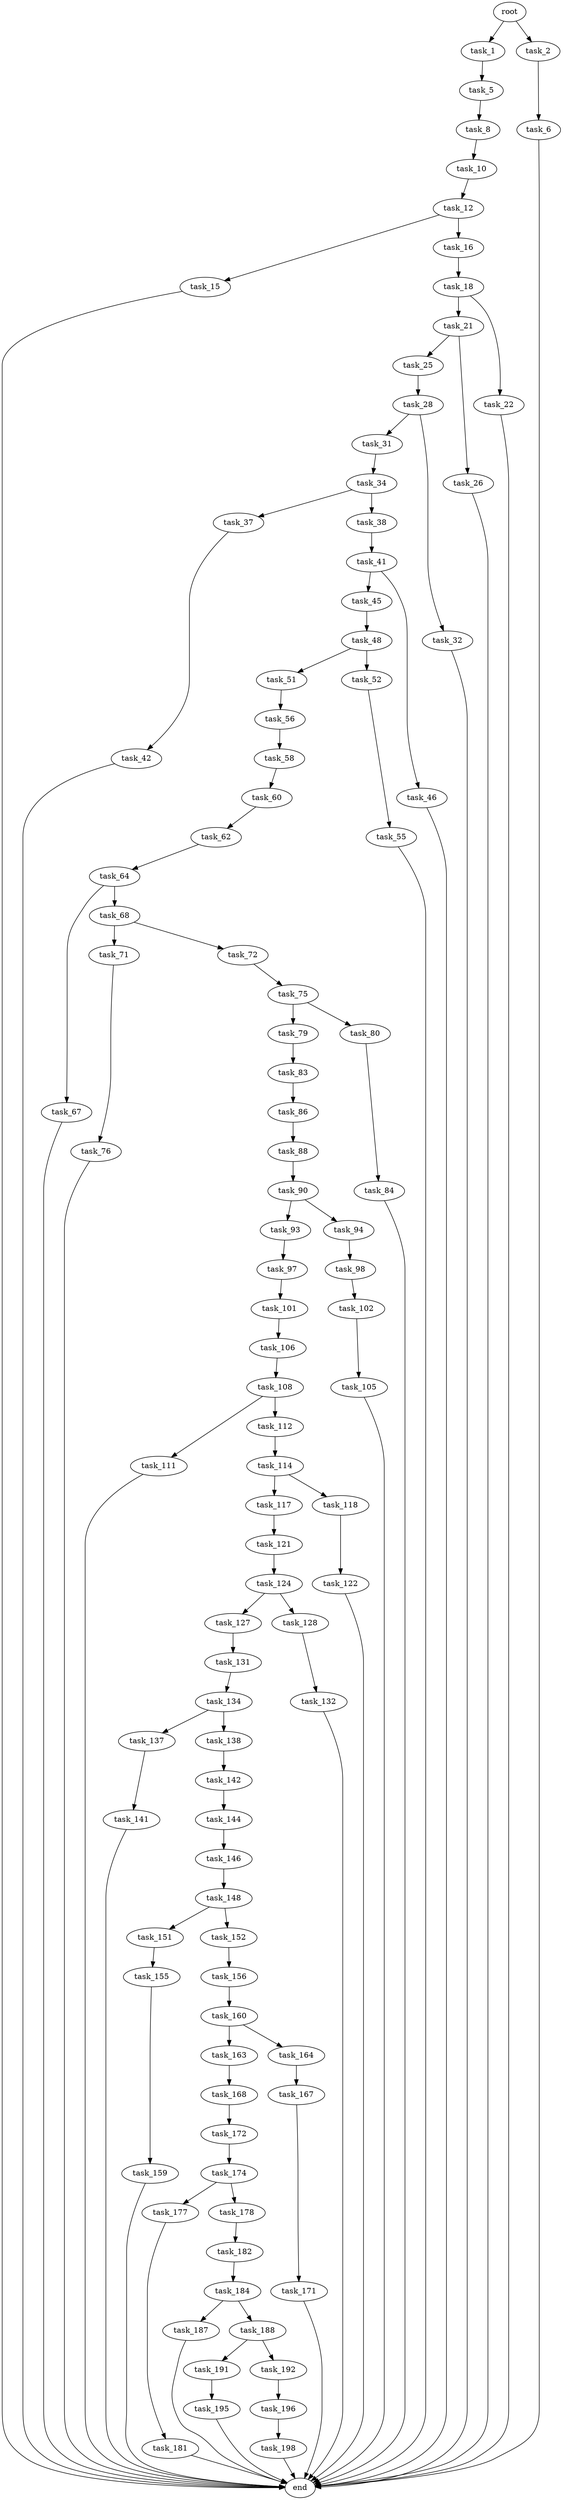 digraph G {
  root [size="0.000000"];
  task_1 [size="97170868908.000000"];
  task_2 [size="40416341143.000000"];
  task_5 [size="1897524705.000000"];
  task_6 [size="7516455483.000000"];
  task_8 [size="30934310373.000000"];
  task_10 [size="235438956176.000000"];
  task_12 [size="28991029248.000000"];
  task_15 [size="1679689165.000000"];
  task_16 [size="2752657625.000000"];
  task_18 [size="238521991103.000000"];
  task_21 [size="138971798880.000000"];
  task_22 [size="782757789696.000000"];
  task_25 [size="628907561450.000000"];
  task_26 [size="548776977312.000000"];
  task_28 [size="191858868957.000000"];
  task_31 [size="8589934592.000000"];
  task_32 [size="8589934592.000000"];
  task_34 [size="26803958977.000000"];
  task_37 [size="782757789696.000000"];
  task_38 [size="134217728000.000000"];
  task_41 [size="870196151757.000000"];
  task_42 [size="41258348204.000000"];
  task_45 [size="88763735179.000000"];
  task_46 [size="702686844492.000000"];
  task_48 [size="1073741824000.000000"];
  task_51 [size="8589934592.000000"];
  task_52 [size="549755813888.000000"];
  task_55 [size="134217728000.000000"];
  task_56 [size="231928233984.000000"];
  task_58 [size="40691224912.000000"];
  task_60 [size="368293445632.000000"];
  task_62 [size="11230551773.000000"];
  task_64 [size="103840067914.000000"];
  task_67 [size="368293445632.000000"];
  task_68 [size="68719476736.000000"];
  task_71 [size="28991029248.000000"];
  task_72 [size="3613936478.000000"];
  task_75 [size="368293445632.000000"];
  task_76 [size="16721517147.000000"];
  task_79 [size="25465503013.000000"];
  task_80 [size="35405388186.000000"];
  task_83 [size="129552817836.000000"];
  task_84 [size="598605275777.000000"];
  task_86 [size="68719476736.000000"];
  task_88 [size="28991029248.000000"];
  task_90 [size="3454230663.000000"];
  task_93 [size="56970163269.000000"];
  task_94 [size="3917909827.000000"];
  task_97 [size="231928233984.000000"];
  task_98 [size="134217728000.000000"];
  task_101 [size="33683058917.000000"];
  task_102 [size="117452394577.000000"];
  task_105 [size="227406475843.000000"];
  task_106 [size="8589934592.000000"];
  task_108 [size="8005115209.000000"];
  task_111 [size="29715444592.000000"];
  task_112 [size="42608626408.000000"];
  task_114 [size="134217728000.000000"];
  task_117 [size="368293445632.000000"];
  task_118 [size="2452909150.000000"];
  task_121 [size="48763469903.000000"];
  task_122 [size="406789170455.000000"];
  task_124 [size="28991029248.000000"];
  task_127 [size="368293445632.000000"];
  task_128 [size="38763108692.000000"];
  task_131 [size="782757789696.000000"];
  task_132 [size="45261033984.000000"];
  task_134 [size="782757789696.000000"];
  task_137 [size="30152363758.000000"];
  task_138 [size="782757789696.000000"];
  task_141 [size="219044650306.000000"];
  task_142 [size="203976109249.000000"];
  task_144 [size="3917240041.000000"];
  task_146 [size="17775732971.000000"];
  task_148 [size="218592539508.000000"];
  task_151 [size="327062580860.000000"];
  task_152 [size="1073741824000.000000"];
  task_155 [size="782757789696.000000"];
  task_156 [size="584437620.000000"];
  task_159 [size="231928233984.000000"];
  task_160 [size="20900169470.000000"];
  task_163 [size="460109442487.000000"];
  task_164 [size="42036562172.000000"];
  task_167 [size="90252823965.000000"];
  task_168 [size="527106385381.000000"];
  task_171 [size="782757789696.000000"];
  task_172 [size="368293445632.000000"];
  task_174 [size="16714429347.000000"];
  task_177 [size="3023072473.000000"];
  task_178 [size="13228660455.000000"];
  task_181 [size="1018368341917.000000"];
  task_182 [size="549755813888.000000"];
  task_184 [size="28216721006.000000"];
  task_187 [size="2621417357.000000"];
  task_188 [size="5950804381.000000"];
  task_191 [size="231928233984.000000"];
  task_192 [size="936799070437.000000"];
  task_195 [size="1073741824000.000000"];
  task_196 [size="93195221051.000000"];
  task_198 [size="29112605922.000000"];
  end [size="0.000000"];

  root -> task_1 [size="1.000000"];
  root -> task_2 [size="1.000000"];
  task_1 -> task_5 [size="301989888.000000"];
  task_2 -> task_6 [size="838860800.000000"];
  task_5 -> task_8 [size="33554432.000000"];
  task_6 -> end [size="1.000000"];
  task_8 -> task_10 [size="838860800.000000"];
  task_10 -> task_12 [size="411041792.000000"];
  task_12 -> task_15 [size="75497472.000000"];
  task_12 -> task_16 [size="75497472.000000"];
  task_15 -> end [size="1.000000"];
  task_16 -> task_18 [size="75497472.000000"];
  task_18 -> task_21 [size="679477248.000000"];
  task_18 -> task_22 [size="679477248.000000"];
  task_21 -> task_25 [size="301989888.000000"];
  task_21 -> task_26 [size="301989888.000000"];
  task_22 -> end [size="1.000000"];
  task_25 -> task_28 [size="411041792.000000"];
  task_26 -> end [size="1.000000"];
  task_28 -> task_31 [size="679477248.000000"];
  task_28 -> task_32 [size="679477248.000000"];
  task_31 -> task_34 [size="33554432.000000"];
  task_32 -> end [size="1.000000"];
  task_34 -> task_37 [size="536870912.000000"];
  task_34 -> task_38 [size="536870912.000000"];
  task_37 -> task_42 [size="679477248.000000"];
  task_38 -> task_41 [size="209715200.000000"];
  task_41 -> task_45 [size="536870912.000000"];
  task_41 -> task_46 [size="536870912.000000"];
  task_42 -> end [size="1.000000"];
  task_45 -> task_48 [size="75497472.000000"];
  task_46 -> end [size="1.000000"];
  task_48 -> task_51 [size="838860800.000000"];
  task_48 -> task_52 [size="838860800.000000"];
  task_51 -> task_56 [size="33554432.000000"];
  task_52 -> task_55 [size="536870912.000000"];
  task_55 -> end [size="1.000000"];
  task_56 -> task_58 [size="301989888.000000"];
  task_58 -> task_60 [size="33554432.000000"];
  task_60 -> task_62 [size="411041792.000000"];
  task_62 -> task_64 [size="209715200.000000"];
  task_64 -> task_67 [size="75497472.000000"];
  task_64 -> task_68 [size="75497472.000000"];
  task_67 -> end [size="1.000000"];
  task_68 -> task_71 [size="134217728.000000"];
  task_68 -> task_72 [size="134217728.000000"];
  task_71 -> task_76 [size="75497472.000000"];
  task_72 -> task_75 [size="134217728.000000"];
  task_75 -> task_79 [size="411041792.000000"];
  task_75 -> task_80 [size="411041792.000000"];
  task_76 -> end [size="1.000000"];
  task_79 -> task_83 [size="536870912.000000"];
  task_80 -> task_84 [size="33554432.000000"];
  task_83 -> task_86 [size="134217728.000000"];
  task_84 -> end [size="1.000000"];
  task_86 -> task_88 [size="134217728.000000"];
  task_88 -> task_90 [size="75497472.000000"];
  task_90 -> task_93 [size="134217728.000000"];
  task_90 -> task_94 [size="134217728.000000"];
  task_93 -> task_97 [size="134217728.000000"];
  task_94 -> task_98 [size="75497472.000000"];
  task_97 -> task_101 [size="301989888.000000"];
  task_98 -> task_102 [size="209715200.000000"];
  task_101 -> task_106 [size="679477248.000000"];
  task_102 -> task_105 [size="134217728.000000"];
  task_105 -> end [size="1.000000"];
  task_106 -> task_108 [size="33554432.000000"];
  task_108 -> task_111 [size="301989888.000000"];
  task_108 -> task_112 [size="301989888.000000"];
  task_111 -> end [size="1.000000"];
  task_112 -> task_114 [size="679477248.000000"];
  task_114 -> task_117 [size="209715200.000000"];
  task_114 -> task_118 [size="209715200.000000"];
  task_117 -> task_121 [size="411041792.000000"];
  task_118 -> task_122 [size="134217728.000000"];
  task_121 -> task_124 [size="838860800.000000"];
  task_122 -> end [size="1.000000"];
  task_124 -> task_127 [size="75497472.000000"];
  task_124 -> task_128 [size="75497472.000000"];
  task_127 -> task_131 [size="411041792.000000"];
  task_128 -> task_132 [size="75497472.000000"];
  task_131 -> task_134 [size="679477248.000000"];
  task_132 -> end [size="1.000000"];
  task_134 -> task_137 [size="679477248.000000"];
  task_134 -> task_138 [size="679477248.000000"];
  task_137 -> task_141 [size="134217728.000000"];
  task_138 -> task_142 [size="679477248.000000"];
  task_141 -> end [size="1.000000"];
  task_142 -> task_144 [size="134217728.000000"];
  task_144 -> task_146 [size="75497472.000000"];
  task_146 -> task_148 [size="301989888.000000"];
  task_148 -> task_151 [size="679477248.000000"];
  task_148 -> task_152 [size="679477248.000000"];
  task_151 -> task_155 [size="838860800.000000"];
  task_152 -> task_156 [size="838860800.000000"];
  task_155 -> task_159 [size="679477248.000000"];
  task_156 -> task_160 [size="33554432.000000"];
  task_159 -> end [size="1.000000"];
  task_160 -> task_163 [size="33554432.000000"];
  task_160 -> task_164 [size="33554432.000000"];
  task_163 -> task_168 [size="301989888.000000"];
  task_164 -> task_167 [size="838860800.000000"];
  task_167 -> task_171 [size="75497472.000000"];
  task_168 -> task_172 [size="536870912.000000"];
  task_171 -> end [size="1.000000"];
  task_172 -> task_174 [size="411041792.000000"];
  task_174 -> task_177 [size="301989888.000000"];
  task_174 -> task_178 [size="301989888.000000"];
  task_177 -> task_181 [size="134217728.000000"];
  task_178 -> task_182 [size="301989888.000000"];
  task_181 -> end [size="1.000000"];
  task_182 -> task_184 [size="536870912.000000"];
  task_184 -> task_187 [size="838860800.000000"];
  task_184 -> task_188 [size="838860800.000000"];
  task_187 -> end [size="1.000000"];
  task_188 -> task_191 [size="134217728.000000"];
  task_188 -> task_192 [size="134217728.000000"];
  task_191 -> task_195 [size="301989888.000000"];
  task_192 -> task_196 [size="838860800.000000"];
  task_195 -> end [size="1.000000"];
  task_196 -> task_198 [size="209715200.000000"];
  task_198 -> end [size="1.000000"];
}
